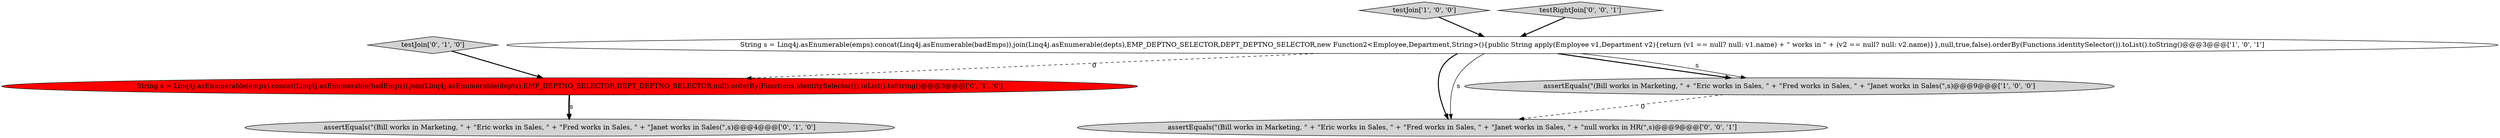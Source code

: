 digraph {
7 [style = filled, label = "assertEquals(\"(Bill works in Marketing, \" + \"Eric works in Sales, \" + \"Fred works in Sales, \" + \"Janet works in Sales, \" + \"null works in HR(\",s)@@@9@@@['0', '0', '1']", fillcolor = lightgray, shape = ellipse image = "AAA0AAABBB3BBB"];
3 [style = filled, label = "assertEquals(\"(Bill works in Marketing, \" + \"Eric works in Sales, \" + \"Fred works in Sales, \" + \"Janet works in Sales(\",s)@@@4@@@['0', '1', '0']", fillcolor = lightgray, shape = ellipse image = "AAA0AAABBB2BBB"];
2 [style = filled, label = "testJoin['1', '0', '0']", fillcolor = lightgray, shape = diamond image = "AAA0AAABBB1BBB"];
4 [style = filled, label = "testJoin['0', '1', '0']", fillcolor = lightgray, shape = diamond image = "AAA0AAABBB2BBB"];
6 [style = filled, label = "testRightJoin['0', '0', '1']", fillcolor = lightgray, shape = diamond image = "AAA0AAABBB3BBB"];
5 [style = filled, label = "String s = Linq4j.asEnumerable(emps).concat(Linq4j.asEnumerable(badEmps)).join(Linq4j.asEnumerable(depts),EMP_DEPTNO_SELECTOR,DEPT_DEPTNO_SELECTOR,null).orderBy(Functions.identitySelector()).toList().toString()@@@3@@@['0', '1', '0']", fillcolor = red, shape = ellipse image = "AAA1AAABBB2BBB"];
0 [style = filled, label = "assertEquals(\"(Bill works in Marketing, \" + \"Eric works in Sales, \" + \"Fred works in Sales, \" + \"Janet works in Sales(\",s)@@@9@@@['1', '0', '0']", fillcolor = lightgray, shape = ellipse image = "AAA0AAABBB1BBB"];
1 [style = filled, label = "String s = Linq4j.asEnumerable(emps).concat(Linq4j.asEnumerable(badEmps)).join(Linq4j.asEnumerable(depts),EMP_DEPTNO_SELECTOR,DEPT_DEPTNO_SELECTOR,new Function2<Employee,Department,String>(){public String apply(Employee v1,Department v2){return (v1 == null? null: v1.name) + \" works in \" + (v2 == null? null: v2.name)}},null,true,false).orderBy(Functions.identitySelector()).toList().toString()@@@3@@@['1', '0', '1']", fillcolor = white, shape = ellipse image = "AAA0AAABBB1BBB"];
5->3 [style = bold, label=""];
6->1 [style = bold, label=""];
1->0 [style = bold, label=""];
1->5 [style = dashed, label="0"];
0->7 [style = dashed, label="0"];
4->5 [style = bold, label=""];
1->7 [style = bold, label=""];
1->0 [style = solid, label="s"];
2->1 [style = bold, label=""];
5->3 [style = solid, label="s"];
1->7 [style = solid, label="s"];
}
